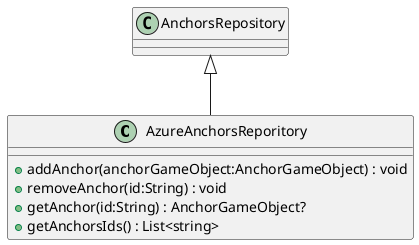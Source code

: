 @startuml
class AzureAnchorsReporitory {
    + addAnchor(anchorGameObject:AnchorGameObject) : void
    + removeAnchor(id:String) : void
    + getAnchor(id:String) : AnchorGameObject?
    + getAnchorsIds() : List<string>
}
AnchorsRepository <|-- AzureAnchorsReporitory
@enduml
